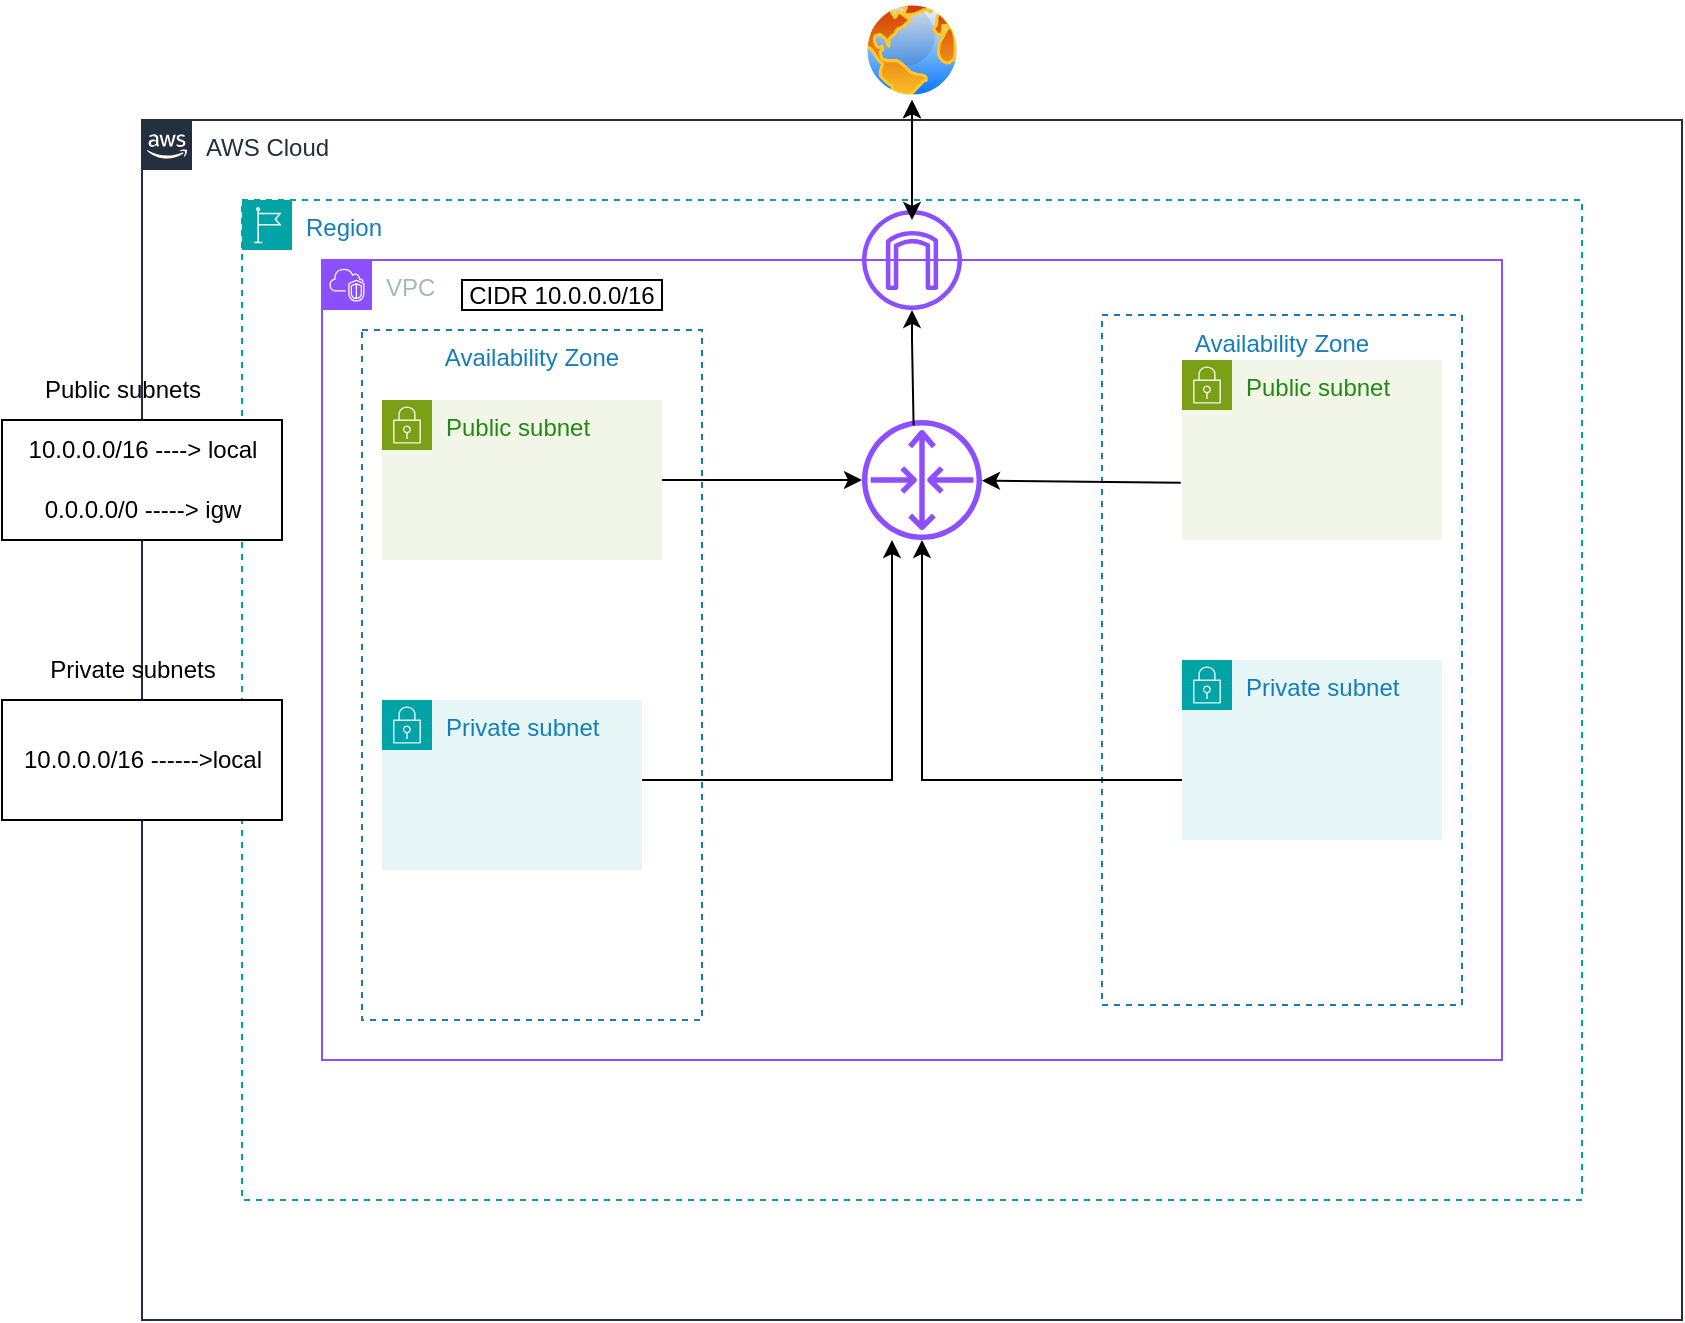 <mxfile version="28.1.0">
  <diagram name="Page-1" id="dRmVgMgMjLN8bZ_JZZh4">
    <mxGraphModel dx="2131" dy="604" grid="1" gridSize="10" guides="1" tooltips="1" connect="1" arrows="1" fold="1" page="1" pageScale="1" pageWidth="850" pageHeight="1100" math="0" shadow="0">
      <root>
        <mxCell id="0" />
        <mxCell id="1" parent="0" />
        <mxCell id="3ms3Ked960QJJ8sIEu50-1" value="AWS Cloud" style="points=[[0,0],[0.25,0],[0.5,0],[0.75,0],[1,0],[1,0.25],[1,0.5],[1,0.75],[1,1],[0.75,1],[0.5,1],[0.25,1],[0,1],[0,0.75],[0,0.5],[0,0.25]];outlineConnect=0;gradientColor=none;html=1;whiteSpace=wrap;fontSize=12;fontStyle=0;container=1;pointerEvents=0;collapsible=0;recursiveResize=0;shape=mxgraph.aws4.group;grIcon=mxgraph.aws4.group_aws_cloud_alt;strokeColor=#232F3E;fillColor=none;verticalAlign=top;align=left;spacingLeft=30;fontColor=#232F3E;dashed=0;" vertex="1" parent="1">
          <mxGeometry x="50" y="70" width="770" height="600" as="geometry" />
        </mxCell>
        <mxCell id="3ms3Ked960QJJ8sIEu50-2" value="Region" style="points=[[0,0],[0.25,0],[0.5,0],[0.75,0],[1,0],[1,0.25],[1,0.5],[1,0.75],[1,1],[0.75,1],[0.5,1],[0.25,1],[0,1],[0,0.75],[0,0.5],[0,0.25]];outlineConnect=0;gradientColor=none;html=1;whiteSpace=wrap;fontSize=12;fontStyle=0;container=1;pointerEvents=0;collapsible=0;recursiveResize=0;shape=mxgraph.aws4.group;grIcon=mxgraph.aws4.group_region;strokeColor=#00A4A6;fillColor=none;verticalAlign=top;align=left;spacingLeft=30;fontColor=#147EBA;dashed=1;" vertex="1" parent="3ms3Ked960QJJ8sIEu50-1">
          <mxGeometry x="50" y="40" width="670" height="500" as="geometry" />
        </mxCell>
        <mxCell id="3ms3Ked960QJJ8sIEu50-3" value="VPC" style="points=[[0,0],[0.25,0],[0.5,0],[0.75,0],[1,0],[1,0.25],[1,0.5],[1,0.75],[1,1],[0.75,1],[0.5,1],[0.25,1],[0,1],[0,0.75],[0,0.5],[0,0.25]];outlineConnect=0;gradientColor=none;html=1;whiteSpace=wrap;fontSize=12;fontStyle=0;container=1;pointerEvents=0;collapsible=0;recursiveResize=0;shape=mxgraph.aws4.group;grIcon=mxgraph.aws4.group_vpc2;strokeColor=#8C4FFF;fillColor=none;verticalAlign=top;align=left;spacingLeft=30;fontColor=#AAB7B8;dashed=0;" vertex="1" parent="3ms3Ked960QJJ8sIEu50-2">
          <mxGeometry x="40" y="30" width="590" height="400" as="geometry" />
        </mxCell>
        <mxCell id="3ms3Ked960QJJ8sIEu50-6" value="Public subnet" style="points=[[0,0],[0.25,0],[0.5,0],[0.75,0],[1,0],[1,0.25],[1,0.5],[1,0.75],[1,1],[0.75,1],[0.5,1],[0.25,1],[0,1],[0,0.75],[0,0.5],[0,0.25]];outlineConnect=0;gradientColor=none;html=1;whiteSpace=wrap;fontSize=12;fontStyle=0;container=1;pointerEvents=0;collapsible=0;recursiveResize=0;shape=mxgraph.aws4.group;grIcon=mxgraph.aws4.group_security_group;grStroke=0;strokeColor=#7AA116;fillColor=#F2F6E8;verticalAlign=top;align=left;spacingLeft=30;fontColor=#248814;dashed=0;" vertex="1" parent="3ms3Ked960QJJ8sIEu50-3">
          <mxGeometry x="30" y="70" width="140" height="80" as="geometry" />
        </mxCell>
        <mxCell id="3ms3Ked960QJJ8sIEu50-5" value="Availability Zone" style="fillColor=none;strokeColor=#147EBA;dashed=1;verticalAlign=top;fontStyle=0;fontColor=#147EBA;whiteSpace=wrap;html=1;" vertex="1" parent="3ms3Ked960QJJ8sIEu50-3">
          <mxGeometry x="390" y="27.5" width="180" height="345" as="geometry" />
        </mxCell>
        <mxCell id="3ms3Ked960QJJ8sIEu50-7" value="Public subnet" style="points=[[0,0],[0.25,0],[0.5,0],[0.75,0],[1,0],[1,0.25],[1,0.5],[1,0.75],[1,1],[0.75,1],[0.5,1],[0.25,1],[0,1],[0,0.75],[0,0.5],[0,0.25]];outlineConnect=0;gradientColor=none;html=1;whiteSpace=wrap;fontSize=12;fontStyle=0;container=1;pointerEvents=0;collapsible=0;recursiveResize=0;shape=mxgraph.aws4.group;grIcon=mxgraph.aws4.group_security_group;grStroke=0;strokeColor=#7AA116;fillColor=#F2F6E8;verticalAlign=top;align=left;spacingLeft=30;fontColor=#248814;dashed=0;" vertex="1" parent="3ms3Ked960QJJ8sIEu50-3">
          <mxGeometry x="430" y="50" width="130" height="90" as="geometry" />
        </mxCell>
        <mxCell id="3ms3Ked960QJJ8sIEu50-4" value="Availability Zone" style="fillColor=none;strokeColor=#147EBA;dashed=1;verticalAlign=top;fontStyle=0;fontColor=#147EBA;whiteSpace=wrap;html=1;" vertex="1" parent="3ms3Ked960QJJ8sIEu50-3">
          <mxGeometry x="20" y="35" width="170" height="345" as="geometry" />
        </mxCell>
        <mxCell id="3ms3Ked960QJJ8sIEu50-9" style="edgeStyle=orthogonalEdgeStyle;rounded=0;orthogonalLoop=1;jettySize=auto;html=1;exitX=0.5;exitY=1;exitDx=0;exitDy=0;" edge="1" parent="3ms3Ked960QJJ8sIEu50-3" source="3ms3Ked960QJJ8sIEu50-4" target="3ms3Ked960QJJ8sIEu50-4">
          <mxGeometry relative="1" as="geometry" />
        </mxCell>
        <mxCell id="3ms3Ked960QJJ8sIEu50-11" value="Private subnet" style="points=[[0,0],[0.25,0],[0.5,0],[0.75,0],[1,0],[1,0.25],[1,0.5],[1,0.75],[1,1],[0.75,1],[0.5,1],[0.25,1],[0,1],[0,0.75],[0,0.5],[0,0.25]];outlineConnect=0;gradientColor=none;html=1;whiteSpace=wrap;fontSize=12;fontStyle=0;container=1;pointerEvents=0;collapsible=0;recursiveResize=0;shape=mxgraph.aws4.group;grIcon=mxgraph.aws4.group_security_group;grStroke=0;strokeColor=#00A4A6;fillColor=#E6F6F7;verticalAlign=top;align=left;spacingLeft=30;fontColor=#147EBA;dashed=0;" vertex="1" parent="3ms3Ked960QJJ8sIEu50-3">
          <mxGeometry x="30" y="220" width="130" height="85" as="geometry" />
        </mxCell>
        <mxCell id="3ms3Ked960QJJ8sIEu50-10" value="Private subnet" style="points=[[0,0],[0.25,0],[0.5,0],[0.75,0],[1,0],[1,0.25],[1,0.5],[1,0.75],[1,1],[0.75,1],[0.5,1],[0.25,1],[0,1],[0,0.75],[0,0.5],[0,0.25]];outlineConnect=0;gradientColor=none;html=1;whiteSpace=wrap;fontSize=12;fontStyle=0;container=1;pointerEvents=0;collapsible=0;recursiveResize=0;shape=mxgraph.aws4.group;grIcon=mxgraph.aws4.group_security_group;grStroke=0;strokeColor=#00A4A6;fillColor=#E6F6F7;verticalAlign=top;align=left;spacingLeft=30;fontColor=#147EBA;dashed=0;" vertex="1" parent="3ms3Ked960QJJ8sIEu50-3">
          <mxGeometry x="430" y="200" width="130" height="90" as="geometry" />
        </mxCell>
        <mxCell id="3ms3Ked960QJJ8sIEu50-12" value="" style="sketch=0;outlineConnect=0;fontColor=#232F3E;gradientColor=none;fillColor=#8C4FFF;strokeColor=none;dashed=0;verticalLabelPosition=bottom;verticalAlign=top;align=center;html=1;fontSize=12;fontStyle=0;aspect=fixed;pointerEvents=1;shape=mxgraph.aws4.router;" vertex="1" parent="3ms3Ked960QJJ8sIEu50-3">
          <mxGeometry x="270" y="80" width="60" height="60" as="geometry" />
        </mxCell>
        <mxCell id="3ms3Ked960QJJ8sIEu50-15" value="" style="endArrow=classic;html=1;rounded=0;exitX=-0.005;exitY=0.682;exitDx=0;exitDy=0;exitPerimeter=0;" edge="1" parent="3ms3Ked960QJJ8sIEu50-3" source="3ms3Ked960QJJ8sIEu50-7" target="3ms3Ked960QJJ8sIEu50-12">
          <mxGeometry width="50" height="50" relative="1" as="geometry">
            <mxPoint x="280" y="100" as="sourcePoint" />
            <mxPoint x="260" y="100" as="targetPoint" />
          </mxGeometry>
        </mxCell>
        <mxCell id="3ms3Ked960QJJ8sIEu50-16" value="" style="endArrow=classic;html=1;rounded=0;exitX=0.824;exitY=0.652;exitDx=0;exitDy=0;exitPerimeter=0;entryX=0.25;entryY=1;entryDx=0;entryDy=0;entryPerimeter=0;" edge="1" parent="3ms3Ked960QJJ8sIEu50-3" source="3ms3Ked960QJJ8sIEu50-4" target="3ms3Ked960QJJ8sIEu50-12">
          <mxGeometry width="50" height="50" relative="1" as="geometry">
            <mxPoint x="180" y="240" as="sourcePoint" />
            <mxPoint x="220" y="120" as="targetPoint" />
            <Array as="points">
              <mxPoint x="285" y="260" />
              <mxPoint x="285" y="200" />
            </Array>
          </mxGeometry>
        </mxCell>
        <mxCell id="3ms3Ked960QJJ8sIEu50-17" value="" style="endArrow=classic;html=1;rounded=0;" edge="1" parent="3ms3Ked960QJJ8sIEu50-3" target="3ms3Ked960QJJ8sIEu50-12">
          <mxGeometry width="50" height="50" relative="1" as="geometry">
            <mxPoint x="170" y="110" as="sourcePoint" />
            <mxPoint x="310" y="190" as="targetPoint" />
          </mxGeometry>
        </mxCell>
        <mxCell id="3ms3Ked960QJJ8sIEu50-18" value="CIDR 10.0.0.0/16" style="whiteSpace=wrap;html=1;" vertex="1" parent="3ms3Ked960QJJ8sIEu50-3">
          <mxGeometry x="70" y="10" width="100" height="15" as="geometry" />
        </mxCell>
        <mxCell id="3ms3Ked960QJJ8sIEu50-19" value="" style="endArrow=classic;html=1;rounded=0;exitX=0;exitY=0.667;exitDx=0;exitDy=0;exitPerimeter=0;" edge="1" parent="3ms3Ked960QJJ8sIEu50-3" source="3ms3Ked960QJJ8sIEu50-10" target="3ms3Ked960QJJ8sIEu50-12">
          <mxGeometry width="50" height="50" relative="1" as="geometry">
            <mxPoint x="260" y="250" as="sourcePoint" />
            <mxPoint x="310" y="200" as="targetPoint" />
            <Array as="points">
              <mxPoint x="380" y="260" />
              <mxPoint x="300" y="260" />
            </Array>
          </mxGeometry>
        </mxCell>
        <mxCell id="3ms3Ked960QJJ8sIEu50-20" value="" style="sketch=0;outlineConnect=0;fontColor=#232F3E;gradientColor=none;fillColor=#8C4FFF;strokeColor=none;dashed=0;verticalLabelPosition=bottom;verticalAlign=top;align=center;html=1;fontSize=12;fontStyle=0;aspect=fixed;pointerEvents=1;shape=mxgraph.aws4.internet_gateway;" vertex="1" parent="3ms3Ked960QJJ8sIEu50-2">
          <mxGeometry x="310" y="5" width="50" height="50" as="geometry" />
        </mxCell>
        <mxCell id="3ms3Ked960QJJ8sIEu50-21" value="" style="endArrow=classic;html=1;rounded=0;exitX=0.43;exitY=0.043;exitDx=0;exitDy=0;exitPerimeter=0;" edge="1" parent="3ms3Ked960QJJ8sIEu50-2" source="3ms3Ked960QJJ8sIEu50-12" target="3ms3Ked960QJJ8sIEu50-20">
          <mxGeometry width="50" height="50" relative="1" as="geometry">
            <mxPoint x="300" y="280" as="sourcePoint" />
            <mxPoint x="350" y="230" as="targetPoint" />
            <Array as="points">
              <mxPoint x="335" y="70" />
            </Array>
          </mxGeometry>
        </mxCell>
        <mxCell id="3ms3Ked960QJJ8sIEu50-37" value="" style="whiteSpace=wrap;html=1;" vertex="1" parent="3ms3Ked960QJJ8sIEu50-1">
          <mxGeometry x="-70" y="150" width="140" height="60" as="geometry" />
        </mxCell>
        <mxCell id="3ms3Ked960QJJ8sIEu50-36" value="10.0.0.0/16 ----&amp;gt; local" style="text;html=1;align=center;verticalAlign=middle;resizable=0;points=[];autosize=1;strokeColor=none;fillColor=none;" vertex="1" parent="3ms3Ked960QJJ8sIEu50-1">
          <mxGeometry x="-70" y="150" width="140" height="30" as="geometry" />
        </mxCell>
        <mxCell id="3ms3Ked960QJJ8sIEu50-39" value="0.0.0.0/0 -----&amp;gt; igw" style="text;html=1;align=center;verticalAlign=middle;resizable=0;points=[];autosize=1;strokeColor=none;fillColor=none;" vertex="1" parent="3ms3Ked960QJJ8sIEu50-1">
          <mxGeometry x="-60" y="180" width="120" height="30" as="geometry" />
        </mxCell>
        <mxCell id="3ms3Ked960QJJ8sIEu50-40" value="Public subnets" style="text;html=1;align=center;verticalAlign=middle;resizable=0;points=[];autosize=1;strokeColor=none;fillColor=none;" vertex="1" parent="3ms3Ked960QJJ8sIEu50-1">
          <mxGeometry x="-60" y="120" width="100" height="30" as="geometry" />
        </mxCell>
        <mxCell id="3ms3Ked960QJJ8sIEu50-41" value="" style="whiteSpace=wrap;html=1;" vertex="1" parent="3ms3Ked960QJJ8sIEu50-1">
          <mxGeometry x="-70" y="290" width="140" height="60" as="geometry" />
        </mxCell>
        <mxCell id="3ms3Ked960QJJ8sIEu50-42" value="Private subnets" style="text;html=1;align=center;verticalAlign=middle;resizable=0;points=[];autosize=1;strokeColor=none;fillColor=none;" vertex="1" parent="3ms3Ked960QJJ8sIEu50-1">
          <mxGeometry x="-60" y="260" width="110" height="30" as="geometry" />
        </mxCell>
        <mxCell id="3ms3Ked960QJJ8sIEu50-43" value="10.0.0.0/16 ------&amp;gt;local" style="text;html=1;align=center;verticalAlign=middle;resizable=0;points=[];autosize=1;strokeColor=none;fillColor=none;" vertex="1" parent="3ms3Ked960QJJ8sIEu50-1">
          <mxGeometry x="-70" y="305" width="140" height="30" as="geometry" />
        </mxCell>
        <mxCell id="3ms3Ked960QJJ8sIEu50-22" value="" style="image;aspect=fixed;perimeter=ellipsePerimeter;html=1;align=center;shadow=0;dashed=0;spacingTop=3;image=img/lib/active_directory/internet_globe.svg;" vertex="1" parent="1">
          <mxGeometry x="410" y="10" width="50" height="50" as="geometry" />
        </mxCell>
        <mxCell id="3ms3Ked960QJJ8sIEu50-24" value="" style="endArrow=classic;startArrow=classic;html=1;rounded=0;exitX=0.5;exitY=1;exitDx=0;exitDy=0;" edge="1" parent="1" source="3ms3Ked960QJJ8sIEu50-22">
          <mxGeometry width="50" height="50" relative="1" as="geometry">
            <mxPoint x="470" y="390" as="sourcePoint" />
            <mxPoint x="435" y="120" as="targetPoint" />
          </mxGeometry>
        </mxCell>
        <mxCell id="3ms3Ked960QJJ8sIEu50-25" value="" style="edgeStyle=orthogonalEdgeStyle;rounded=0;orthogonalLoop=1;jettySize=auto;html=1;" edge="1" parent="1" source="3ms3Ked960QJJ8sIEu50-20" target="3ms3Ked960QJJ8sIEu50-22">
          <mxGeometry relative="1" as="geometry" />
        </mxCell>
      </root>
    </mxGraphModel>
  </diagram>
</mxfile>
